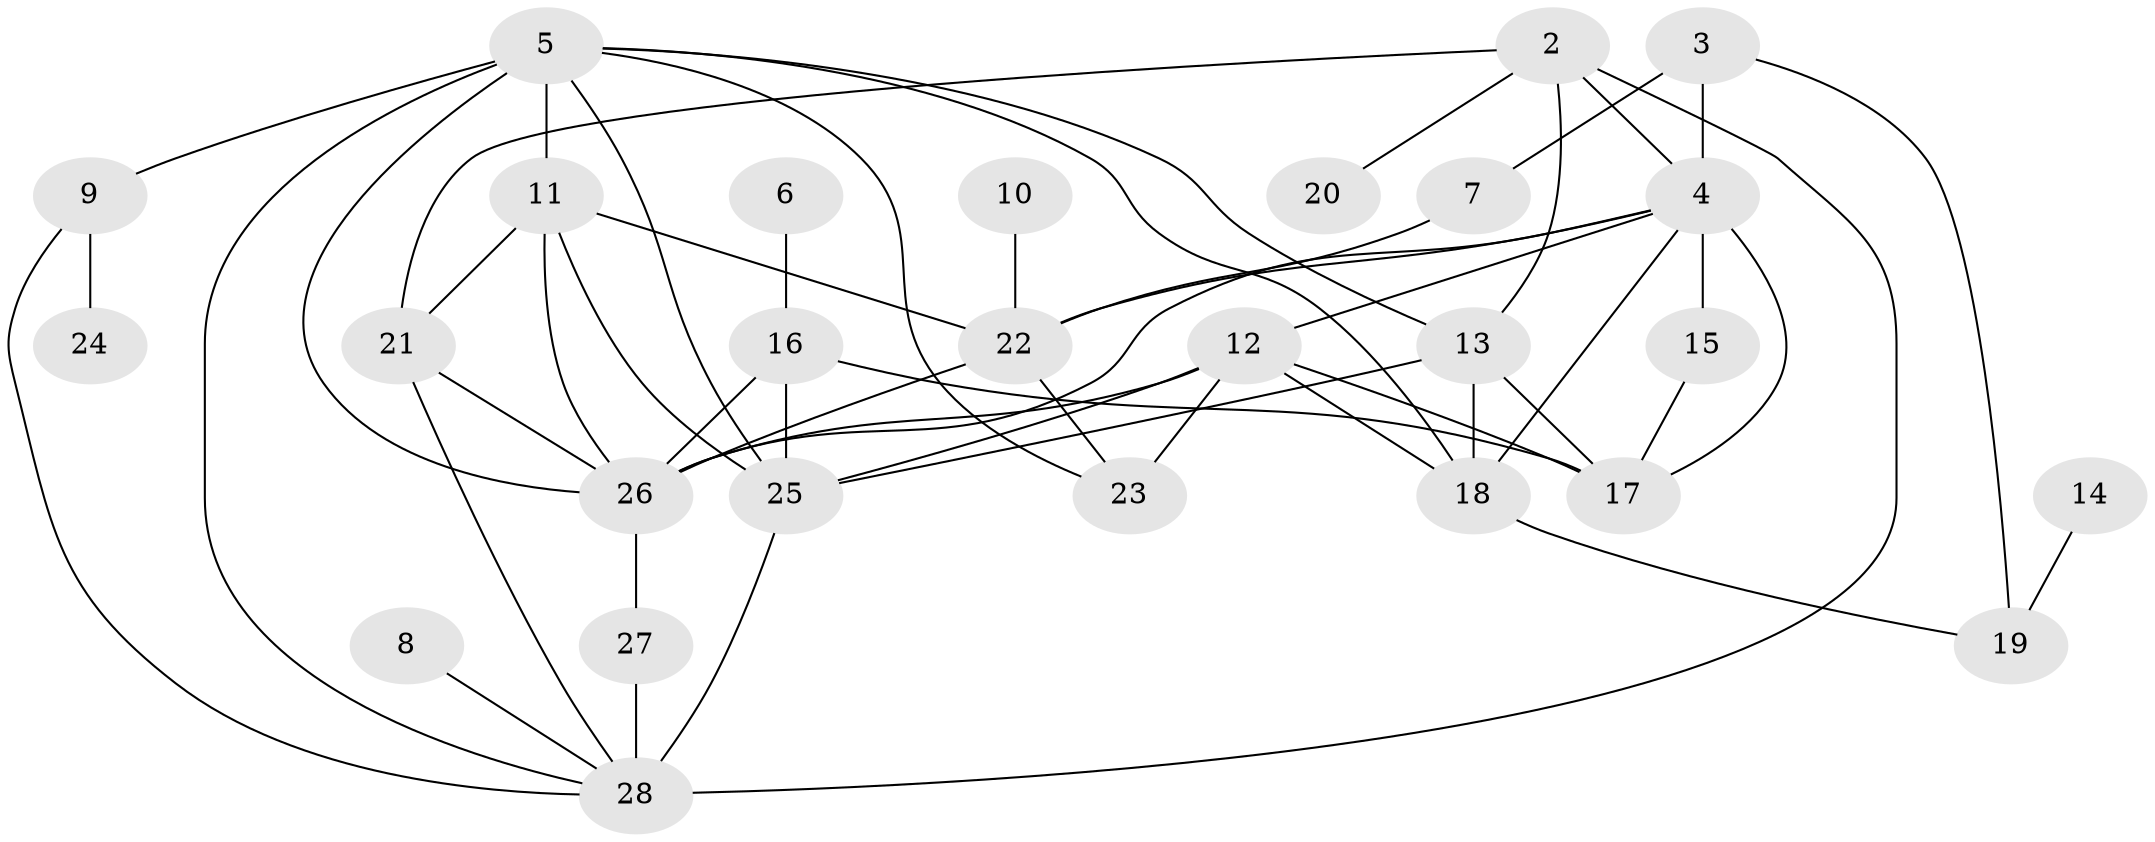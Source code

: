 // original degree distribution, {4: 0.23214285714285715, 5: 0.14285714285714285, 3: 0.16071428571428573, 2: 0.19642857142857142, 1: 0.16071428571428573, 0: 0.017857142857142856, 6: 0.05357142857142857, 7: 0.03571428571428571}
// Generated by graph-tools (version 1.1) at 2025/00/03/09/25 03:00:42]
// undirected, 27 vertices, 53 edges
graph export_dot {
graph [start="1"]
  node [color=gray90,style=filled];
  2;
  3;
  4;
  5;
  6;
  7;
  8;
  9;
  10;
  11;
  12;
  13;
  14;
  15;
  16;
  17;
  18;
  19;
  20;
  21;
  22;
  23;
  24;
  25;
  26;
  27;
  28;
  2 -- 4 [weight=1.0];
  2 -- 13 [weight=1.0];
  2 -- 20 [weight=1.0];
  2 -- 21 [weight=1.0];
  2 -- 28 [weight=1.0];
  3 -- 4 [weight=2.0];
  3 -- 7 [weight=1.0];
  3 -- 19 [weight=1.0];
  4 -- 12 [weight=1.0];
  4 -- 15 [weight=1.0];
  4 -- 17 [weight=1.0];
  4 -- 18 [weight=1.0];
  4 -- 22 [weight=1.0];
  4 -- 26 [weight=1.0];
  5 -- 9 [weight=2.0];
  5 -- 11 [weight=2.0];
  5 -- 13 [weight=1.0];
  5 -- 18 [weight=1.0];
  5 -- 23 [weight=1.0];
  5 -- 25 [weight=1.0];
  5 -- 26 [weight=1.0];
  5 -- 28 [weight=1.0];
  6 -- 16 [weight=1.0];
  7 -- 22 [weight=1.0];
  8 -- 28 [weight=1.0];
  9 -- 24 [weight=1.0];
  9 -- 28 [weight=1.0];
  10 -- 22 [weight=1.0];
  11 -- 21 [weight=1.0];
  11 -- 22 [weight=1.0];
  11 -- 25 [weight=1.0];
  11 -- 26 [weight=1.0];
  12 -- 17 [weight=1.0];
  12 -- 18 [weight=1.0];
  12 -- 23 [weight=2.0];
  12 -- 25 [weight=2.0];
  12 -- 26 [weight=1.0];
  13 -- 17 [weight=1.0];
  13 -- 18 [weight=1.0];
  13 -- 25 [weight=1.0];
  14 -- 19 [weight=1.0];
  15 -- 17 [weight=1.0];
  16 -- 17 [weight=1.0];
  16 -- 25 [weight=1.0];
  16 -- 26 [weight=1.0];
  18 -- 19 [weight=2.0];
  21 -- 26 [weight=1.0];
  21 -- 28 [weight=1.0];
  22 -- 23 [weight=1.0];
  22 -- 26 [weight=1.0];
  25 -- 28 [weight=2.0];
  26 -- 27 [weight=2.0];
  27 -- 28 [weight=2.0];
}
